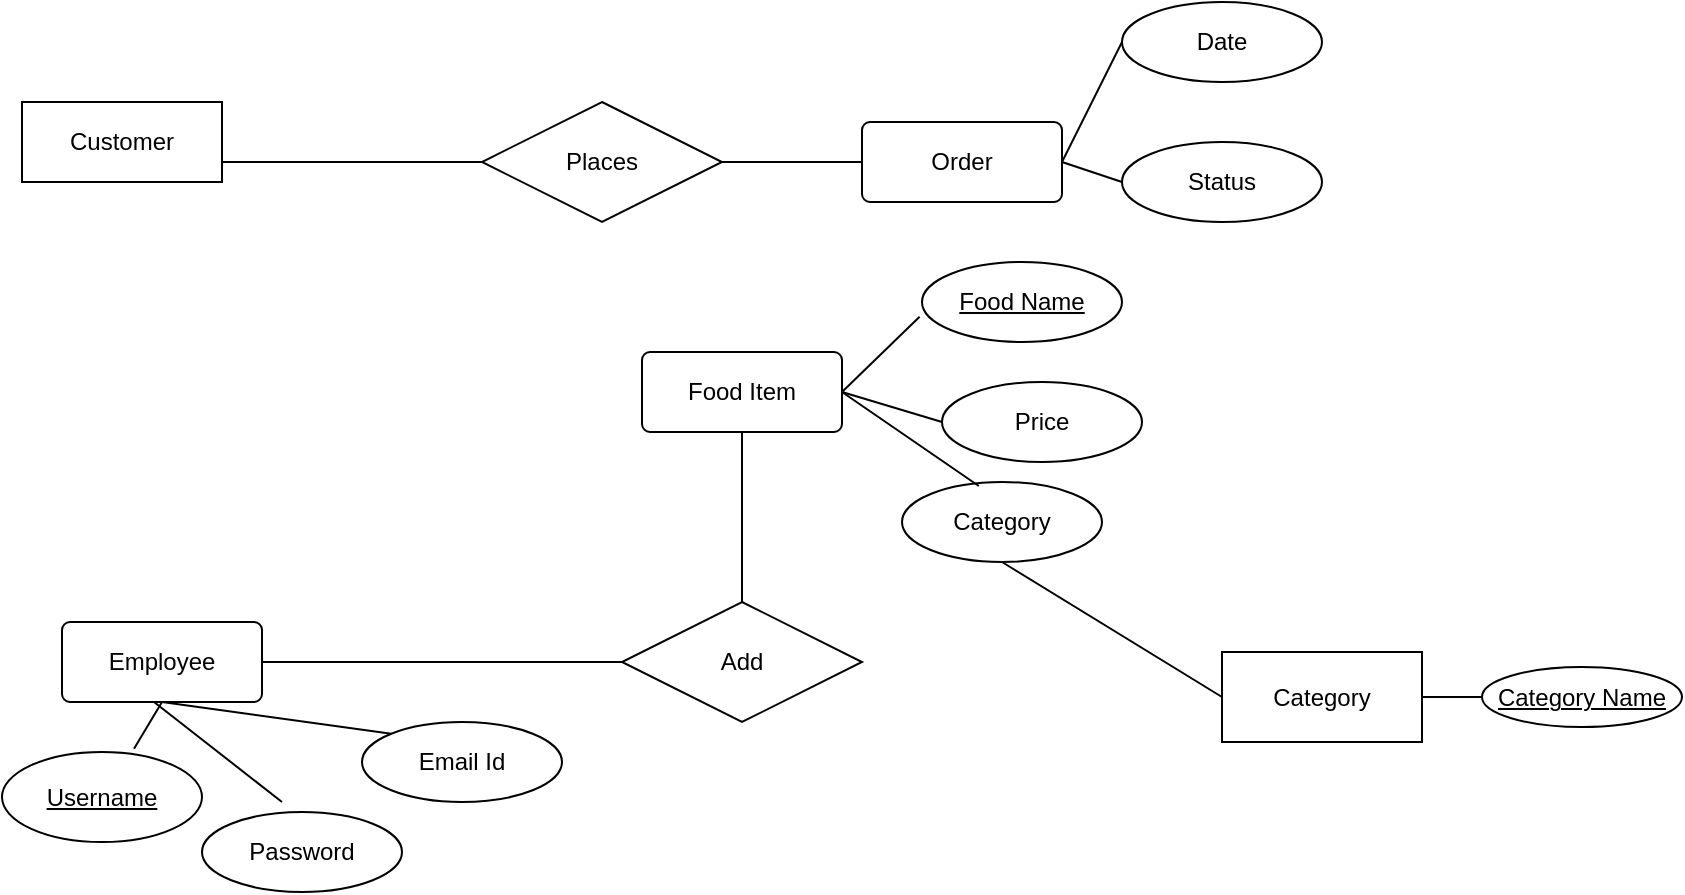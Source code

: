 <mxfile version="14.1.8" type="github">
  <diagram id="R2lEEEUBdFMjLlhIrx00" name="Page-1">
    <mxGraphModel dx="882" dy="548" grid="1" gridSize="10" guides="1" tooltips="1" connect="1" arrows="1" fold="1" page="1" pageScale="1" pageWidth="850" pageHeight="1100" math="0" shadow="0" extFonts="Permanent Marker^https://fonts.googleapis.com/css?family=Permanent+Marker">
      <root>
        <mxCell id="0" />
        <mxCell id="1" parent="0" />
        <mxCell id="z9rYdZH1nNrFQZ5mev6R-1" value="Customer" style="whiteSpace=wrap;html=1;align=center;" vertex="1" parent="1">
          <mxGeometry x="30" y="90" width="100" height="40" as="geometry" />
        </mxCell>
        <mxCell id="z9rYdZH1nNrFQZ5mev6R-2" value="Employee" style="rounded=1;arcSize=10;whiteSpace=wrap;html=1;align=center;" vertex="1" parent="1">
          <mxGeometry x="50" y="350" width="100" height="40" as="geometry" />
        </mxCell>
        <mxCell id="z9rYdZH1nNrFQZ5mev6R-3" value="Food Item" style="rounded=1;arcSize=10;whiteSpace=wrap;html=1;align=center;" vertex="1" parent="1">
          <mxGeometry x="340" y="215" width="100" height="40" as="geometry" />
        </mxCell>
        <mxCell id="z9rYdZH1nNrFQZ5mev6R-4" value="Order" style="rounded=1;arcSize=10;whiteSpace=wrap;html=1;align=center;" vertex="1" parent="1">
          <mxGeometry x="450" y="100" width="100" height="40" as="geometry" />
        </mxCell>
        <mxCell id="z9rYdZH1nNrFQZ5mev6R-5" value="Category" style="whiteSpace=wrap;html=1;align=center;" vertex="1" parent="1">
          <mxGeometry x="630" y="365" width="100" height="45" as="geometry" />
        </mxCell>
        <mxCell id="z9rYdZH1nNrFQZ5mev6R-9" value="Food Name" style="ellipse;whiteSpace=wrap;html=1;align=center;fontStyle=4;" vertex="1" parent="1">
          <mxGeometry x="480" y="170" width="100" height="40" as="geometry" />
        </mxCell>
        <mxCell id="z9rYdZH1nNrFQZ5mev6R-12" value="Category Name" style="ellipse;whiteSpace=wrap;html=1;align=center;fontStyle=4;" vertex="1" parent="1">
          <mxGeometry x="760" y="372.5" width="100" height="30" as="geometry" />
        </mxCell>
        <mxCell id="z9rYdZH1nNrFQZ5mev6R-13" value="Username" style="ellipse;whiteSpace=wrap;html=1;align=center;fontStyle=4;" vertex="1" parent="1">
          <mxGeometry x="20" y="415" width="100" height="45" as="geometry" />
        </mxCell>
        <mxCell id="z9rYdZH1nNrFQZ5mev6R-15" value="Price" style="ellipse;whiteSpace=wrap;html=1;align=center;" vertex="1" parent="1">
          <mxGeometry x="490" y="230" width="100" height="40" as="geometry" />
        </mxCell>
        <mxCell id="z9rYdZH1nNrFQZ5mev6R-16" value="Category" style="ellipse;whiteSpace=wrap;html=1;align=center;" vertex="1" parent="1">
          <mxGeometry x="470" y="280" width="100" height="40" as="geometry" />
        </mxCell>
        <mxCell id="z9rYdZH1nNrFQZ5mev6R-17" value="Date" style="ellipse;whiteSpace=wrap;html=1;align=center;" vertex="1" parent="1">
          <mxGeometry x="580" y="40" width="100" height="40" as="geometry" />
        </mxCell>
        <mxCell id="z9rYdZH1nNrFQZ5mev6R-18" value="Status" style="ellipse;whiteSpace=wrap;html=1;align=center;" vertex="1" parent="1">
          <mxGeometry x="580" y="110" width="100" height="40" as="geometry" />
        </mxCell>
        <mxCell id="z9rYdZH1nNrFQZ5mev6R-19" value="Password" style="ellipse;whiteSpace=wrap;html=1;align=center;" vertex="1" parent="1">
          <mxGeometry x="120" y="445" width="100" height="40" as="geometry" />
        </mxCell>
        <mxCell id="z9rYdZH1nNrFQZ5mev6R-20" value="Email Id" style="ellipse;whiteSpace=wrap;html=1;align=center;" vertex="1" parent="1">
          <mxGeometry x="200" y="400" width="100" height="40" as="geometry" />
        </mxCell>
        <mxCell id="z9rYdZH1nNrFQZ5mev6R-21" value="" style="endArrow=none;html=1;rounded=0;exitX=0.5;exitY=1;exitDx=0;exitDy=0;entryX=0.66;entryY=-0.036;entryDx=0;entryDy=0;entryPerimeter=0;" edge="1" parent="1" source="z9rYdZH1nNrFQZ5mev6R-2" target="z9rYdZH1nNrFQZ5mev6R-13">
          <mxGeometry relative="1" as="geometry">
            <mxPoint x="330" y="320" as="sourcePoint" />
            <mxPoint x="490" y="320" as="targetPoint" />
          </mxGeometry>
        </mxCell>
        <mxCell id="z9rYdZH1nNrFQZ5mev6R-22" value="" style="endArrow=none;html=1;rounded=0;" edge="1" parent="1">
          <mxGeometry relative="1" as="geometry">
            <mxPoint x="96" y="390" as="sourcePoint" />
            <mxPoint x="160" y="440" as="targetPoint" />
          </mxGeometry>
        </mxCell>
        <mxCell id="z9rYdZH1nNrFQZ5mev6R-23" value="" style="endArrow=none;html=1;rounded=0;entryX=0;entryY=0;entryDx=0;entryDy=0;" edge="1" parent="1" target="z9rYdZH1nNrFQZ5mev6R-20">
          <mxGeometry relative="1" as="geometry">
            <mxPoint x="100" y="390" as="sourcePoint" />
            <mxPoint x="106" y="433.38" as="targetPoint" />
          </mxGeometry>
        </mxCell>
        <mxCell id="z9rYdZH1nNrFQZ5mev6R-24" value="Add" style="shape=rhombus;perimeter=rhombusPerimeter;whiteSpace=wrap;html=1;align=center;" vertex="1" parent="1">
          <mxGeometry x="330" y="340" width="120" height="60" as="geometry" />
        </mxCell>
        <mxCell id="z9rYdZH1nNrFQZ5mev6R-25" value="Places" style="shape=rhombus;perimeter=rhombusPerimeter;whiteSpace=wrap;html=1;align=center;" vertex="1" parent="1">
          <mxGeometry x="260" y="90" width="120" height="60" as="geometry" />
        </mxCell>
        <mxCell id="z9rYdZH1nNrFQZ5mev6R-26" value="" style="endArrow=none;html=1;rounded=0;entryX=0;entryY=0.5;entryDx=0;entryDy=0;exitX=1;exitY=0.5;exitDx=0;exitDy=0;" edge="1" parent="1" source="z9rYdZH1nNrFQZ5mev6R-5" target="z9rYdZH1nNrFQZ5mev6R-12">
          <mxGeometry relative="1" as="geometry">
            <mxPoint x="650" y="125" as="sourcePoint" />
            <mxPoint x="630" y="150" as="targetPoint" />
          </mxGeometry>
        </mxCell>
        <mxCell id="z9rYdZH1nNrFQZ5mev6R-27" value="" style="endArrow=none;html=1;rounded=0;entryX=0;entryY=0.5;entryDx=0;entryDy=0;exitX=1;exitY=0.5;exitDx=0;exitDy=0;" edge="1" parent="1" source="z9rYdZH1nNrFQZ5mev6R-4" target="z9rYdZH1nNrFQZ5mev6R-17">
          <mxGeometry relative="1" as="geometry">
            <mxPoint x="690" y="370" as="sourcePoint" />
            <mxPoint x="710" y="135" as="targetPoint" />
          </mxGeometry>
        </mxCell>
        <mxCell id="z9rYdZH1nNrFQZ5mev6R-28" value="" style="endArrow=none;html=1;rounded=0;entryX=0;entryY=0.5;entryDx=0;entryDy=0;exitX=1;exitY=0.5;exitDx=0;exitDy=0;" edge="1" parent="1" source="z9rYdZH1nNrFQZ5mev6R-4" target="z9rYdZH1nNrFQZ5mev6R-18">
          <mxGeometry relative="1" as="geometry">
            <mxPoint x="690" y="380" as="sourcePoint" />
            <mxPoint x="750" y="380" as="targetPoint" />
          </mxGeometry>
        </mxCell>
        <mxCell id="z9rYdZH1nNrFQZ5mev6R-29" value="" style="endArrow=none;html=1;rounded=0;entryX=0.384;entryY=0.05;entryDx=0;entryDy=0;exitX=1;exitY=0.5;exitDx=0;exitDy=0;entryPerimeter=0;" edge="1" parent="1" source="z9rYdZH1nNrFQZ5mev6R-3" target="z9rYdZH1nNrFQZ5mev6R-16">
          <mxGeometry relative="1" as="geometry">
            <mxPoint x="690" y="380" as="sourcePoint" />
            <mxPoint x="760" y="430" as="targetPoint" />
          </mxGeometry>
        </mxCell>
        <mxCell id="z9rYdZH1nNrFQZ5mev6R-30" value="" style="endArrow=none;html=1;rounded=0;entryX=0;entryY=0.5;entryDx=0;entryDy=0;exitX=1;exitY=0.5;exitDx=0;exitDy=0;" edge="1" parent="1" source="z9rYdZH1nNrFQZ5mev6R-3" target="z9rYdZH1nNrFQZ5mev6R-15">
          <mxGeometry relative="1" as="geometry">
            <mxPoint x="700" y="390" as="sourcePoint" />
            <mxPoint x="770" y="440" as="targetPoint" />
          </mxGeometry>
        </mxCell>
        <mxCell id="z9rYdZH1nNrFQZ5mev6R-31" value="" style="endArrow=none;html=1;rounded=0;entryX=0;entryY=0.5;entryDx=0;entryDy=0;exitX=1;exitY=0.5;exitDx=0;exitDy=0;" edge="1" parent="1" source="z9rYdZH1nNrFQZ5mev6R-2" target="z9rYdZH1nNrFQZ5mev6R-24">
          <mxGeometry relative="1" as="geometry">
            <mxPoint x="110" y="400" as="sourcePoint" />
            <mxPoint x="224.645" y="415.858" as="targetPoint" />
          </mxGeometry>
        </mxCell>
        <mxCell id="z9rYdZH1nNrFQZ5mev6R-34" value="" style="endArrow=none;html=1;rounded=0;entryX=0.5;entryY=1;entryDx=0;entryDy=0;exitX=0.5;exitY=0;exitDx=0;exitDy=0;" edge="1" parent="1" source="z9rYdZH1nNrFQZ5mev6R-24" target="z9rYdZH1nNrFQZ5mev6R-3">
          <mxGeometry relative="1" as="geometry">
            <mxPoint x="170" y="390" as="sourcePoint" />
            <mxPoint x="350" y="390" as="targetPoint" />
          </mxGeometry>
        </mxCell>
        <mxCell id="z9rYdZH1nNrFQZ5mev6R-36" value="" style="endArrow=none;html=1;rounded=0;entryX=-0.012;entryY=0.685;entryDx=0;entryDy=0;exitX=1;exitY=0.5;exitDx=0;exitDy=0;entryPerimeter=0;" edge="1" parent="1" source="z9rYdZH1nNrFQZ5mev6R-3" target="z9rYdZH1nNrFQZ5mev6R-9">
          <mxGeometry relative="1" as="geometry">
            <mxPoint x="450" y="245" as="sourcePoint" />
            <mxPoint x="500" y="260" as="targetPoint" />
          </mxGeometry>
        </mxCell>
        <mxCell id="z9rYdZH1nNrFQZ5mev6R-38" value="" style="endArrow=none;html=1;rounded=0;entryX=1;entryY=0.75;entryDx=0;entryDy=0;exitX=0;exitY=0.5;exitDx=0;exitDy=0;" edge="1" parent="1" source="z9rYdZH1nNrFQZ5mev6R-25" target="z9rYdZH1nNrFQZ5mev6R-1">
          <mxGeometry relative="1" as="geometry">
            <mxPoint x="580" y="370" as="sourcePoint" />
            <mxPoint x="450" y="370" as="targetPoint" />
          </mxGeometry>
        </mxCell>
        <mxCell id="z9rYdZH1nNrFQZ5mev6R-39" value="" style="endArrow=none;html=1;rounded=0;entryX=0;entryY=0.5;entryDx=0;entryDy=0;exitX=0.5;exitY=1;exitDx=0;exitDy=0;" edge="1" parent="1" source="z9rYdZH1nNrFQZ5mev6R-16" target="z9rYdZH1nNrFQZ5mev6R-5">
          <mxGeometry relative="1" as="geometry">
            <mxPoint x="450" y="245" as="sourcePoint" />
            <mxPoint x="518.4" y="292" as="targetPoint" />
          </mxGeometry>
        </mxCell>
        <mxCell id="z9rYdZH1nNrFQZ5mev6R-40" value="" style="endArrow=none;html=1;rounded=0;entryX=0;entryY=0.5;entryDx=0;entryDy=0;exitX=1;exitY=0.5;exitDx=0;exitDy=0;" edge="1" parent="1" source="z9rYdZH1nNrFQZ5mev6R-25" target="z9rYdZH1nNrFQZ5mev6R-4">
          <mxGeometry relative="1" as="geometry">
            <mxPoint x="530" y="330" as="sourcePoint" />
            <mxPoint x="640" y="397.5" as="targetPoint" />
          </mxGeometry>
        </mxCell>
      </root>
    </mxGraphModel>
  </diagram>
</mxfile>
